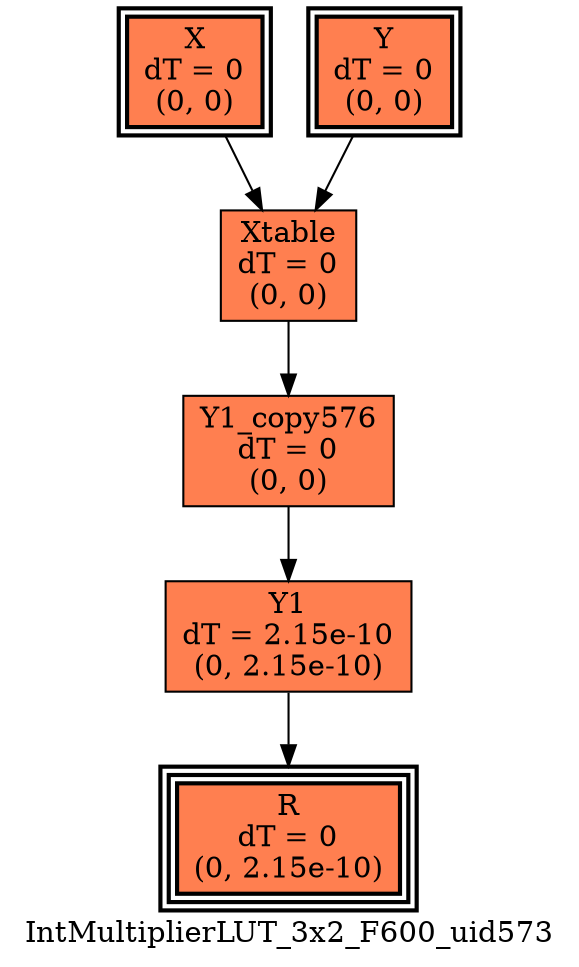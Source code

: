 digraph IntMultiplierLUT_3x2_F600_uid573
{
	//graph drawing options
	label=IntMultiplierLUT_3x2_F600_uid573;
	labelloc=bottom;
	labeljust=right;
	ratio=auto;
	nodesep=0.25;
	ranksep=0.5;

	//input/output signals of operator IntMultiplierLUT_3x2_F600_uid573
	X__IntMultiplierLUT_3x2_F600_uid573 [ label="X\ndT = 0\n(0, 0)", shape=box, color=black, style="bold, filled", fillcolor=coral, peripheries=2 ];
	Y__IntMultiplierLUT_3x2_F600_uid573 [ label="Y\ndT = 0\n(0, 0)", shape=box, color=black, style="bold, filled", fillcolor=coral, peripheries=2 ];
	R__IntMultiplierLUT_3x2_F600_uid573 [ label="R\ndT = 0\n(0, 2.15e-10)", shape=box, color=black, style="bold, filled", fillcolor=coral, peripheries=3 ];
	{rank=same X__IntMultiplierLUT_3x2_F600_uid573, Y__IntMultiplierLUT_3x2_F600_uid573};
	{rank=same R__IntMultiplierLUT_3x2_F600_uid573};
	//internal signals of operator IntMultiplierLUT_3x2_F600_uid573
	Xtable__IntMultiplierLUT_3x2_F600_uid573 [ label="Xtable\ndT = 0\n(0, 0)", shape=box, color=black, style=filled, fillcolor=coral, peripheries=1 ];
	Y1__IntMultiplierLUT_3x2_F600_uid573 [ label="Y1\ndT = 2.15e-10\n(0, 2.15e-10)", shape=box, color=black, style=filled, fillcolor=coral, peripheries=1 ];
	Y1_copy576__IntMultiplierLUT_3x2_F600_uid573 [ label="Y1_copy576\ndT = 0\n(0, 0)", shape=box, color=black, style=filled, fillcolor=coral, peripheries=1 ];

	//subcomponents of operator IntMultiplierLUT_3x2_F600_uid573

	//input and internal signal connections of operator IntMultiplierLUT_3x2_F600_uid573
	X__IntMultiplierLUT_3x2_F600_uid573 -> Xtable__IntMultiplierLUT_3x2_F600_uid573 [ arrowhead=normal, arrowsize=1.0, arrowtail=normal, color=black, dir=forward  ];
	Y__IntMultiplierLUT_3x2_F600_uid573 -> Xtable__IntMultiplierLUT_3x2_F600_uid573 [ arrowhead=normal, arrowsize=1.0, arrowtail=normal, color=black, dir=forward  ];
	Xtable__IntMultiplierLUT_3x2_F600_uid573 -> Y1_copy576__IntMultiplierLUT_3x2_F600_uid573 [ arrowhead=normal, arrowsize=1.0, arrowtail=normal, color=black, dir=forward  ];
	Y1__IntMultiplierLUT_3x2_F600_uid573 -> R__IntMultiplierLUT_3x2_F600_uid573 [ arrowhead=normal, arrowsize=1.0, arrowtail=normal, color=black, dir=forward  ];
	Y1_copy576__IntMultiplierLUT_3x2_F600_uid573 -> Y1__IntMultiplierLUT_3x2_F600_uid573 [ arrowhead=normal, arrowsize=1.0, arrowtail=normal, color=black, dir=forward  ];
}

